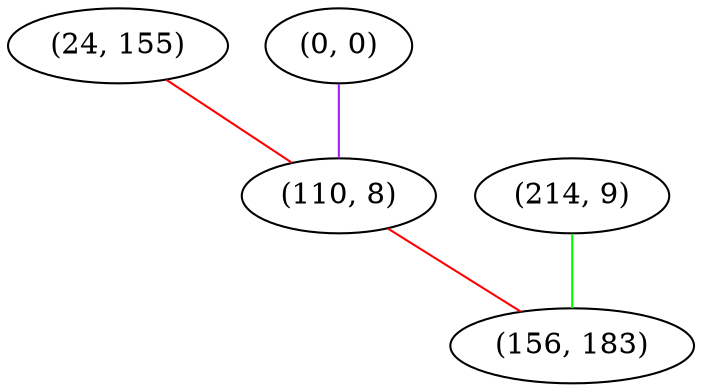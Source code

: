 graph "" {
"(24, 155)";
"(0, 0)";
"(214, 9)";
"(110, 8)";
"(156, 183)";
"(24, 155)" -- "(110, 8)"  [color=red, key=0, weight=1];
"(0, 0)" -- "(110, 8)"  [color=purple, key=0, weight=4];
"(214, 9)" -- "(156, 183)"  [color=green, key=0, weight=2];
"(110, 8)" -- "(156, 183)"  [color=red, key=0, weight=1];
}
